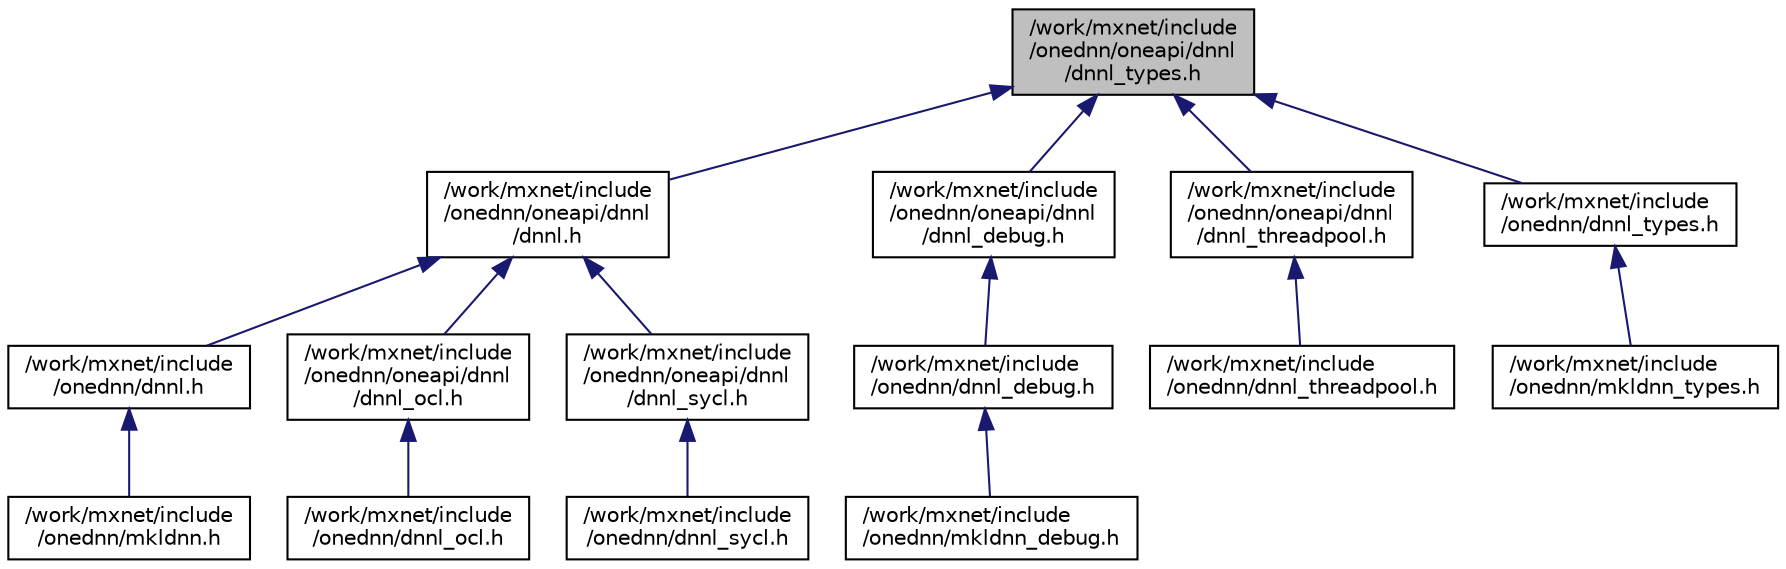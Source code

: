 digraph "/work/mxnet/include/onednn/oneapi/dnnl/dnnl_types.h"
{
 // LATEX_PDF_SIZE
  edge [fontname="Helvetica",fontsize="10",labelfontname="Helvetica",labelfontsize="10"];
  node [fontname="Helvetica",fontsize="10",shape=record];
  Node1 [label="/work/mxnet/include\l/onednn/oneapi/dnnl\l/dnnl_types.h",height=0.2,width=0.4,color="black", fillcolor="grey75", style="filled", fontcolor="black",tooltip=" "];
  Node1 -> Node2 [dir="back",color="midnightblue",fontsize="10",style="solid",fontname="Helvetica"];
  Node2 [label="/work/mxnet/include\l/onednn/oneapi/dnnl\l/dnnl.h",height=0.2,width=0.4,color="black", fillcolor="white", style="filled",URL="$oneapi_2dnnl_2dnnl_8h.html",tooltip=" "];
  Node2 -> Node3 [dir="back",color="midnightblue",fontsize="10",style="solid",fontname="Helvetica"];
  Node3 [label="/work/mxnet/include\l/onednn/dnnl.h",height=0.2,width=0.4,color="black", fillcolor="white", style="filled",URL="$dnnl_8h.html",tooltip=" "];
  Node3 -> Node4 [dir="back",color="midnightblue",fontsize="10",style="solid",fontname="Helvetica"];
  Node4 [label="/work/mxnet/include\l/onednn/mkldnn.h",height=0.2,width=0.4,color="black", fillcolor="white", style="filled",URL="$mkldnn_8h.html",tooltip=" "];
  Node2 -> Node5 [dir="back",color="midnightblue",fontsize="10",style="solid",fontname="Helvetica"];
  Node5 [label="/work/mxnet/include\l/onednn/oneapi/dnnl\l/dnnl_ocl.h",height=0.2,width=0.4,color="black", fillcolor="white", style="filled",URL="$oneapi_2dnnl_2dnnl__ocl_8h.html",tooltip=" "];
  Node5 -> Node6 [dir="back",color="midnightblue",fontsize="10",style="solid",fontname="Helvetica"];
  Node6 [label="/work/mxnet/include\l/onednn/dnnl_ocl.h",height=0.2,width=0.4,color="black", fillcolor="white", style="filled",URL="$dnnl__ocl_8h.html",tooltip=" "];
  Node2 -> Node7 [dir="back",color="midnightblue",fontsize="10",style="solid",fontname="Helvetica"];
  Node7 [label="/work/mxnet/include\l/onednn/oneapi/dnnl\l/dnnl_sycl.h",height=0.2,width=0.4,color="black", fillcolor="white", style="filled",URL="$oneapi_2dnnl_2dnnl__sycl_8h.html",tooltip=" "];
  Node7 -> Node8 [dir="back",color="midnightblue",fontsize="10",style="solid",fontname="Helvetica"];
  Node8 [label="/work/mxnet/include\l/onednn/dnnl_sycl.h",height=0.2,width=0.4,color="black", fillcolor="white", style="filled",URL="$dnnl__sycl_8h.html",tooltip=" "];
  Node1 -> Node9 [dir="back",color="midnightblue",fontsize="10",style="solid",fontname="Helvetica"];
  Node9 [label="/work/mxnet/include\l/onednn/oneapi/dnnl\l/dnnl_debug.h",height=0.2,width=0.4,color="black", fillcolor="white", style="filled",URL="$oneapi_2dnnl_2dnnl__debug_8h.html",tooltip=" "];
  Node9 -> Node10 [dir="back",color="midnightblue",fontsize="10",style="solid",fontname="Helvetica"];
  Node10 [label="/work/mxnet/include\l/onednn/dnnl_debug.h",height=0.2,width=0.4,color="black", fillcolor="white", style="filled",URL="$dnnl__debug_8h.html",tooltip=" "];
  Node10 -> Node11 [dir="back",color="midnightblue",fontsize="10",style="solid",fontname="Helvetica"];
  Node11 [label="/work/mxnet/include\l/onednn/mkldnn_debug.h",height=0.2,width=0.4,color="black", fillcolor="white", style="filled",URL="$mkldnn__debug_8h.html",tooltip=" "];
  Node1 -> Node12 [dir="back",color="midnightblue",fontsize="10",style="solid",fontname="Helvetica"];
  Node12 [label="/work/mxnet/include\l/onednn/oneapi/dnnl\l/dnnl_threadpool.h",height=0.2,width=0.4,color="black", fillcolor="white", style="filled",URL="$oneapi_2dnnl_2dnnl__threadpool_8h.html",tooltip=" "];
  Node12 -> Node13 [dir="back",color="midnightblue",fontsize="10",style="solid",fontname="Helvetica"];
  Node13 [label="/work/mxnet/include\l/onednn/dnnl_threadpool.h",height=0.2,width=0.4,color="black", fillcolor="white", style="filled",URL="$dnnl__threadpool_8h.html",tooltip=" "];
  Node1 -> Node14 [dir="back",color="midnightblue",fontsize="10",style="solid",fontname="Helvetica"];
  Node14 [label="/work/mxnet/include\l/onednn/dnnl_types.h",height=0.2,width=0.4,color="black", fillcolor="white", style="filled",URL="$dnnl__types_8h.html",tooltip=" "];
  Node14 -> Node15 [dir="back",color="midnightblue",fontsize="10",style="solid",fontname="Helvetica"];
  Node15 [label="/work/mxnet/include\l/onednn/mkldnn_types.h",height=0.2,width=0.4,color="black", fillcolor="white", style="filled",URL="$mkldnn__types_8h.html",tooltip=" "];
}
